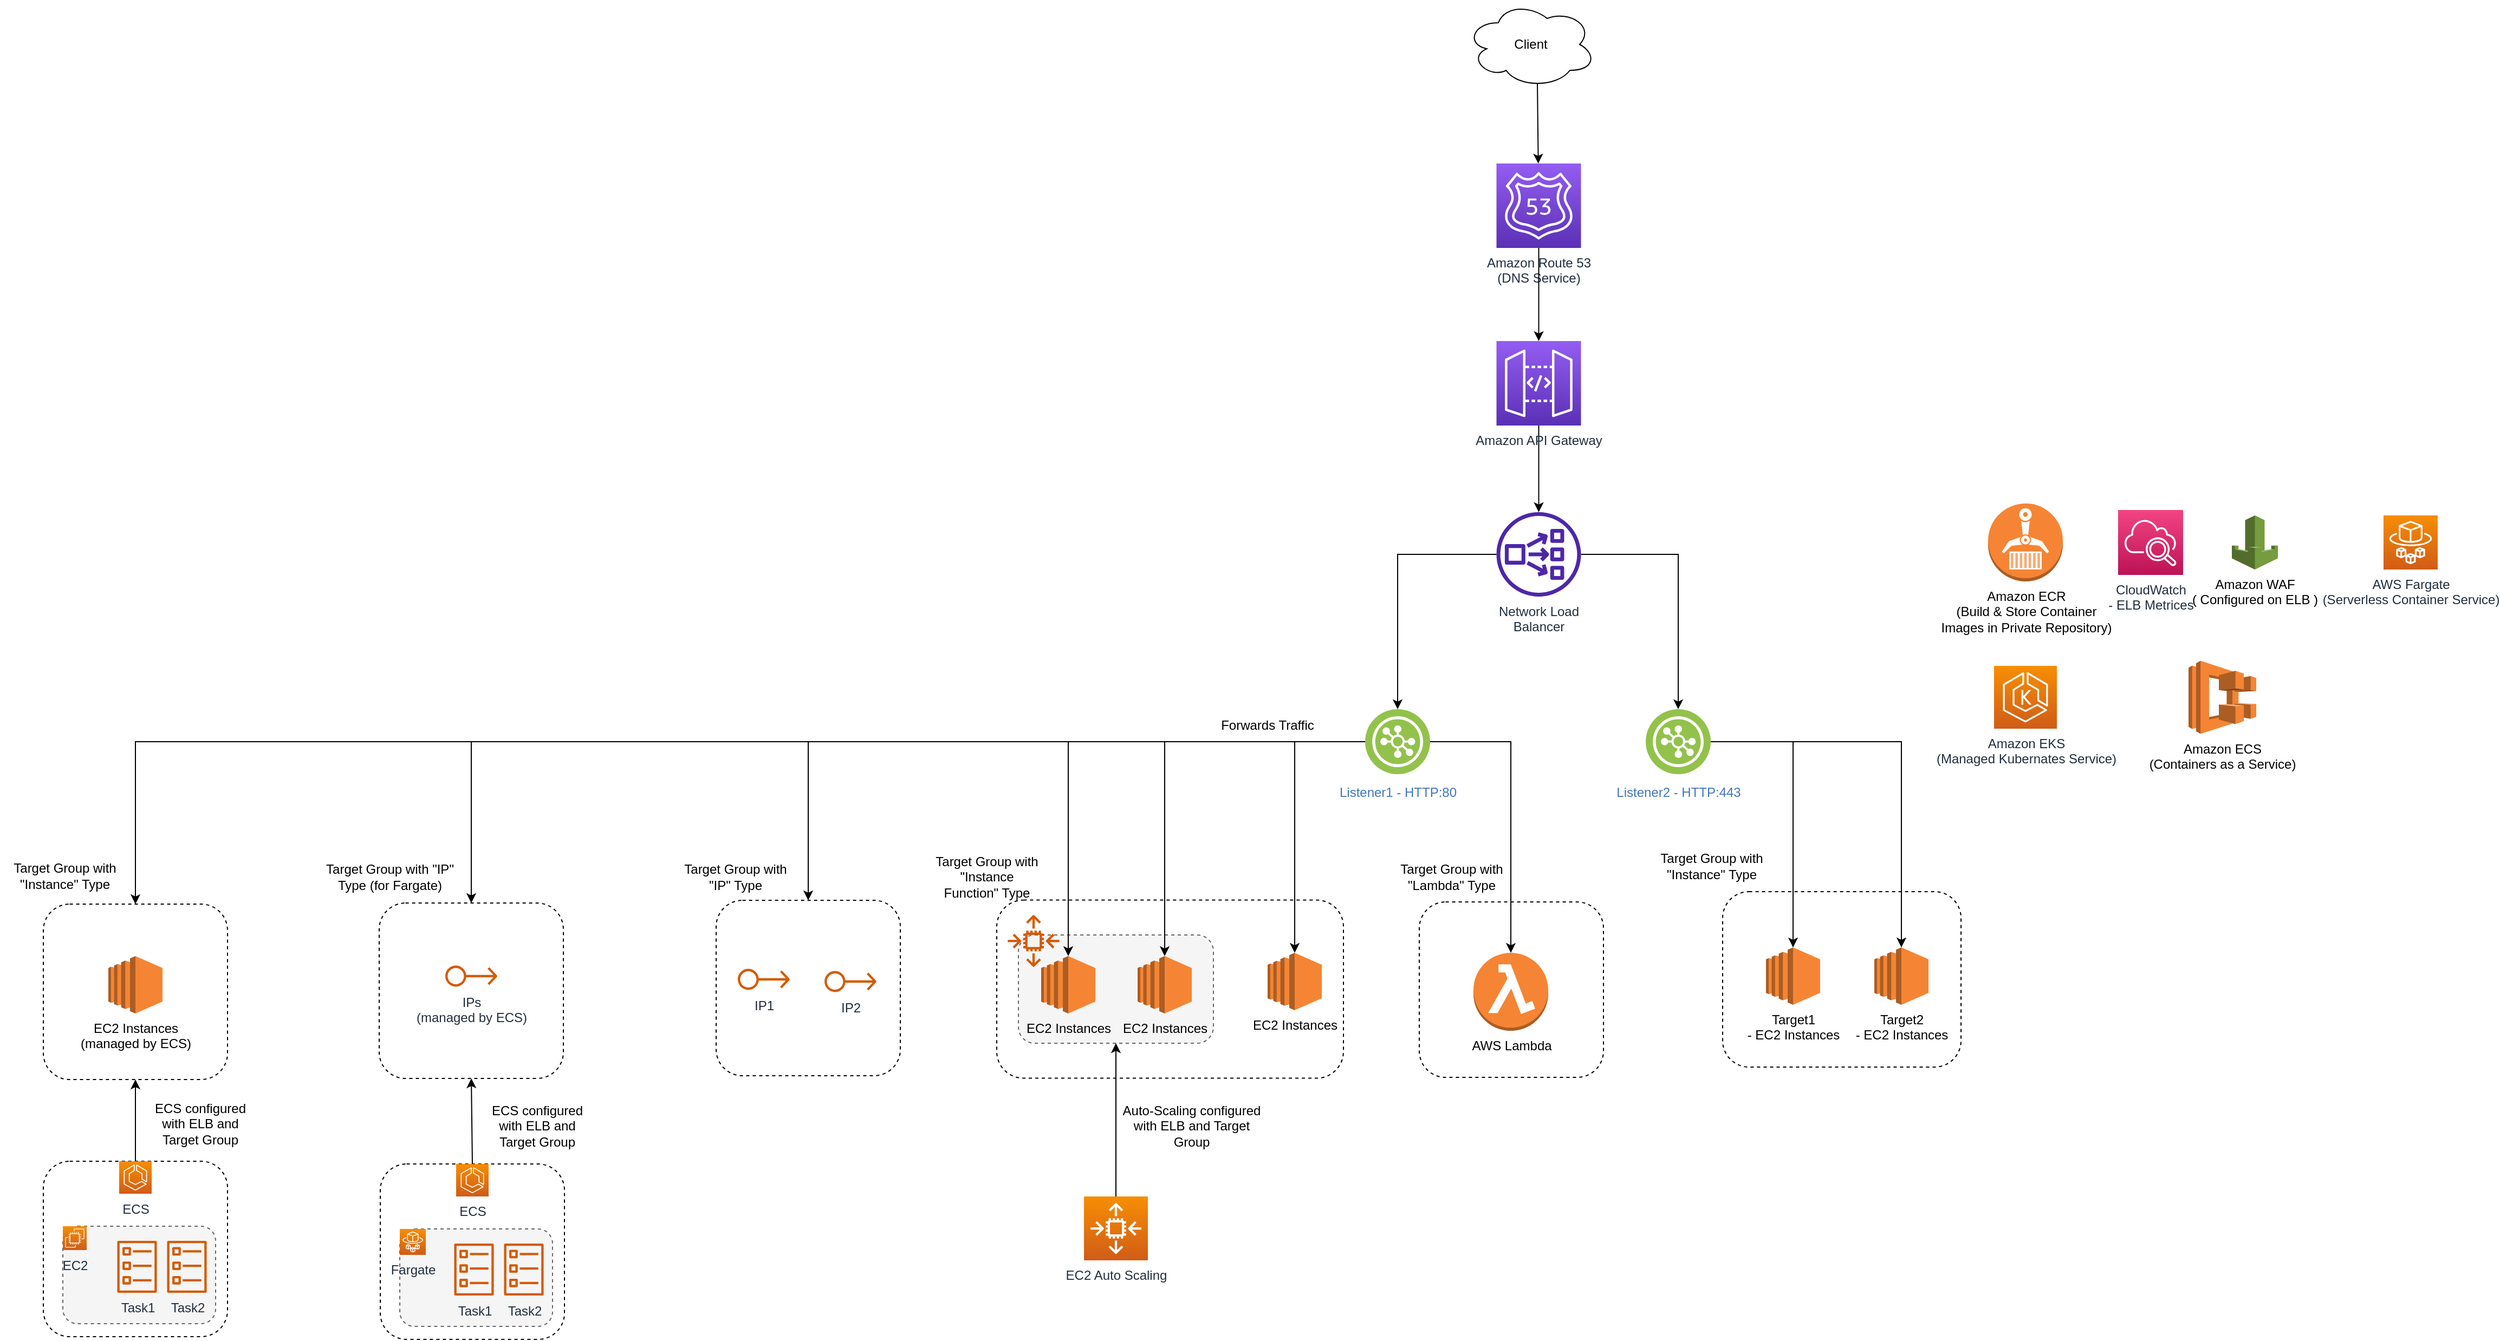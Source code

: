 <mxfile version="20.3.0" type="device"><diagram id="__ksJtK7-5MH5UrOOcdg" name="Page-1"><mxGraphModel dx="2646" dy="1678" grid="1" gridSize="10" guides="1" tooltips="1" connect="1" arrows="1" fold="1" page="1" pageScale="1" pageWidth="850" pageHeight="1100" math="0" shadow="0"><root><mxCell id="0"/><mxCell id="1" parent="0"/><mxCell id="5AKaN0Akjw0j9jSai1ld-18" value="" style="rounded=1;whiteSpace=wrap;html=1;dashed=1;" parent="1" vertex="1"><mxGeometry x="-419" y="656.5" width="170" height="162" as="geometry"/></mxCell><mxCell id="5AKaN0Akjw0j9jSai1ld-5" value="" style="rounded=1;whiteSpace=wrap;html=1;dashed=1;" parent="1" vertex="1"><mxGeometry x="-160" y="656.25" width="320" height="164.5" as="geometry"/></mxCell><mxCell id="ycCjFc4vynSA3hbOtIFr-9" value="" style="rounded=1;whiteSpace=wrap;html=1;dashed=1;fillColor=#f5f5f5;fontColor=#333333;strokeColor=#666666;" parent="1" vertex="1"><mxGeometry x="-140" y="688.5" width="180" height="100" as="geometry"/></mxCell><mxCell id="ycCjFc4vynSA3hbOtIFr-1" value="Client" style="ellipse;shape=cloud;whiteSpace=wrap;html=1;" parent="1" vertex="1"><mxGeometry x="273" y="-174" width="120" height="80" as="geometry"/></mxCell><mxCell id="ycCjFc4vynSA3hbOtIFr-2" value="Amazon Route 53&lt;br&gt;&lt;div&gt;(DNS Service)&lt;/div&gt;&lt;div&gt;&lt;br&gt;&lt;/div&gt;" style="sketch=0;points=[[0,0,0],[0.25,0,0],[0.5,0,0],[0.75,0,0],[1,0,0],[0,1,0],[0.25,1,0],[0.5,1,0],[0.75,1,0],[1,1,0],[0,0.25,0],[0,0.5,0],[0,0.75,0],[1,0.25,0],[1,0.5,0],[1,0.75,0]];outlineConnect=0;fontColor=#232F3E;gradientColor=#945DF2;gradientDirection=north;fillColor=#5A30B5;strokeColor=#ffffff;dashed=0;verticalLabelPosition=bottom;verticalAlign=top;align=center;html=1;fontSize=12;fontStyle=0;aspect=fixed;shape=mxgraph.aws4.resourceIcon;resIcon=mxgraph.aws4.route_53;" parent="1" vertex="1"><mxGeometry x="301.25" y="-24" width="78" height="78" as="geometry"/></mxCell><mxCell id="ycCjFc4vynSA3hbOtIFr-3" value="" style="endArrow=classic;html=1;rounded=0;exitX=0.55;exitY=0.95;exitDx=0;exitDy=0;exitPerimeter=0;" parent="1" source="ycCjFc4vynSA3hbOtIFr-1" target="ycCjFc4vynSA3hbOtIFr-2" edge="1"><mxGeometry width="50" height="50" relative="1" as="geometry"><mxPoint x="400" y="146" as="sourcePoint"/><mxPoint x="450" y="-4" as="targetPoint"/></mxGeometry></mxCell><mxCell id="ycCjFc4vynSA3hbOtIFr-6" value="" style="endArrow=classic;html=1;rounded=0;exitX=0.5;exitY=1;exitDx=0;exitDy=0;exitPerimeter=0;startArrow=none;" parent="1" source="8sEFhXCJSDw4Z440Chyd-1" target="t8V7ow1ved4RTx0nJEmX-1" edge="1"><mxGeometry width="50" height="50" relative="1" as="geometry"><mxPoint x="400" y="310" as="sourcePoint"/><mxPoint x="340.25" y="310" as="targetPoint"/></mxGeometry></mxCell><mxCell id="ycCjFc4vynSA3hbOtIFr-7" value="EC2 Instances" style="outlineConnect=0;dashed=0;verticalLabelPosition=bottom;verticalAlign=top;align=center;html=1;shape=mxgraph.aws3.ec2;fillColor=#F58534;gradientColor=none;" parent="1" vertex="1"><mxGeometry x="-119" y="708" width="50" height="53" as="geometry"/></mxCell><mxCell id="ycCjFc4vynSA3hbOtIFr-10" value="Auto-Scaling configured with ELB and Target Group" style="text;html=1;strokeColor=none;fillColor=none;align=center;verticalAlign=middle;whiteSpace=wrap;rounded=0;dashed=1;" parent="1" vertex="1"><mxGeometry x="-45" y="850" width="130" height="30" as="geometry"/></mxCell><mxCell id="ycCjFc4vynSA3hbOtIFr-12" value="&lt;div&gt;CloudWatch &lt;br&gt;&lt;/div&gt;&lt;div&gt;- ELB Metrices&lt;/div&gt;" style="sketch=0;points=[[0,0,0],[0.25,0,0],[0.5,0,0],[0.75,0,0],[1,0,0],[0,1,0],[0.25,1,0],[0.5,1,0],[0.75,1,0],[1,1,0],[0,0.25,0],[0,0.5,0],[0,0.75,0],[1,0.25,0],[1,0.5,0],[1,0.75,0]];points=[[0,0,0],[0.25,0,0],[0.5,0,0],[0.75,0,0],[1,0,0],[0,1,0],[0.25,1,0],[0.5,1,0],[0.75,1,0],[1,1,0],[0,0.25,0],[0,0.5,0],[0,0.75,0],[1,0.25,0],[1,0.5,0],[1,0.75,0]];outlineConnect=0;fontColor=#232F3E;gradientColor=#F34482;gradientDirection=north;fillColor=#BC1356;strokeColor=#ffffff;dashed=0;verticalLabelPosition=bottom;verticalAlign=top;align=center;html=1;fontSize=12;fontStyle=0;aspect=fixed;shape=mxgraph.aws4.resourceIcon;resIcon=mxgraph.aws4.cloudwatch_2;" parent="1" vertex="1"><mxGeometry x="875" y="296" width="60" height="60" as="geometry"/></mxCell><mxCell id="ycCjFc4vynSA3hbOtIFr-13" value="&lt;div&gt;Amazon ECS&lt;br&gt;(Containers as a Service)&lt;/div&gt;" style="outlineConnect=0;dashed=0;verticalLabelPosition=bottom;verticalAlign=top;align=center;html=1;shape=mxgraph.aws3.ecs;fillColor=#F58534;gradientColor=none;" parent="1" vertex="1"><mxGeometry x="940" y="435.25" width="62.5" height="67.5" as="geometry"/></mxCell><mxCell id="ycCjFc4vynSA3hbOtIFr-32" value="Amazon EKS&lt;br&gt;(Managed Kubernates Service)" style="sketch=0;points=[[0,0,0],[0.25,0,0],[0.5,0,0],[0.75,0,0],[1,0,0],[0,1,0],[0.25,1,0],[0.5,1,0],[0.75,1,0],[1,1,0],[0,0.25,0],[0,0.5,0],[0,0.75,0],[1,0.25,0],[1,0.5,0],[1,0.75,0]];outlineConnect=0;fontColor=#232F3E;gradientColor=#F78E04;gradientDirection=north;fillColor=#D05C17;strokeColor=#ffffff;dashed=0;verticalLabelPosition=bottom;verticalAlign=top;align=center;html=1;fontSize=12;fontStyle=0;aspect=fixed;shape=mxgraph.aws4.resourceIcon;resIcon=mxgraph.aws4.eks;" parent="1" vertex="1"><mxGeometry x="760.5" y="440" width="58" height="58" as="geometry"/></mxCell><mxCell id="ycCjFc4vynSA3hbOtIFr-35" value="&lt;div&gt;Amazon WAF &lt;br&gt;&lt;/div&gt;&lt;div&gt;( Configured on ELB )&lt;/div&gt;" style="outlineConnect=0;dashed=0;verticalLabelPosition=bottom;verticalAlign=top;align=center;html=1;shape=mxgraph.aws3.waf;fillColor=#759C3E;gradientColor=none;" parent="1" vertex="1"><mxGeometry x="980" y="301" width="42.5" height="50" as="geometry"/></mxCell><mxCell id="ycCjFc4vynSA3hbOtIFr-36" style="edgeStyle=orthogonalEdgeStyle;rounded=0;orthogonalLoop=1;jettySize=auto;html=1;exitX=0.5;exitY=1;exitDx=0;exitDy=0;exitPerimeter=0;" parent="1" source="ycCjFc4vynSA3hbOtIFr-12" target="ycCjFc4vynSA3hbOtIFr-12" edge="1"><mxGeometry relative="1" as="geometry"/></mxCell><mxCell id="GSoswMRioBumPXiffmeP-1" value="" style="sketch=0;outlineConnect=0;fontColor=#232F3E;gradientColor=none;fillColor=#D45B07;strokeColor=none;dashed=0;verticalLabelPosition=bottom;verticalAlign=top;align=center;html=1;fontSize=12;fontStyle=0;aspect=fixed;pointerEvents=1;shape=mxgraph.aws4.auto_scaling2;" parent="1" vertex="1"><mxGeometry x="-150" y="670" width="48" height="48" as="geometry"/></mxCell><mxCell id="-u78DdXO_ubPV5Eq7DE1-2" value="Amazon ECR&lt;br&gt;(Build &amp;amp; Store Container &lt;br&gt;Images in Private Repository)" style="outlineConnect=0;dashed=0;verticalLabelPosition=bottom;verticalAlign=top;align=center;html=1;shape=mxgraph.aws3.ecr;fillColor=#F58534;gradientColor=none;" parent="1" vertex="1"><mxGeometry x="755" y="290" width="69" height="72" as="geometry"/></mxCell><mxCell id="-u78DdXO_ubPV5Eq7DE1-4" value="AWS Fargate&lt;br&gt;(Serverless Container Service)" style="sketch=0;points=[[0,0,0],[0.25,0,0],[0.5,0,0],[0.75,0,0],[1,0,0],[0,1,0],[0.25,1,0],[0.5,1,0],[0.75,1,0],[1,1,0],[0,0.25,0],[0,0.5,0],[0,0.75,0],[1,0.25,0],[1,0.5,0],[1,0.75,0]];outlineConnect=0;fontColor=#232F3E;gradientColor=#F78E04;gradientDirection=north;fillColor=#D05C17;strokeColor=#ffffff;dashed=0;verticalLabelPosition=bottom;verticalAlign=top;align=center;html=1;fontSize=12;fontStyle=0;aspect=fixed;shape=mxgraph.aws4.resourceIcon;resIcon=mxgraph.aws4.fargate;" parent="1" vertex="1"><mxGeometry x="1120" y="301" width="50" height="50" as="geometry"/></mxCell><mxCell id="t8V7ow1ved4RTx0nJEmX-1" value="Network Load &lt;br&gt;Balancer" style="sketch=0;outlineConnect=0;fontColor=#232F3E;gradientColor=none;fillColor=#4D27AA;strokeColor=none;dashed=0;verticalLabelPosition=bottom;verticalAlign=top;align=center;html=1;fontSize=12;fontStyle=0;aspect=fixed;pointerEvents=1;shape=mxgraph.aws4.network_load_balancer;" parent="1" vertex="1"><mxGeometry x="301.25" y="298" width="78" height="78" as="geometry"/></mxCell><mxCell id="8sEFhXCJSDw4Z440Chyd-1" value="Amazon API Gateway" style="sketch=0;points=[[0,0,0],[0.25,0,0],[0.5,0,0],[0.75,0,0],[1,0,0],[0,1,0],[0.25,1,0],[0.5,1,0],[0.75,1,0],[1,1,0],[0,0.25,0],[0,0.5,0],[0,0.75,0],[1,0.25,0],[1,0.5,0],[1,0.75,0]];outlineConnect=0;fontColor=#232F3E;gradientColor=#945DF2;gradientDirection=north;fillColor=#5A30B5;strokeColor=#ffffff;dashed=0;verticalLabelPosition=bottom;verticalAlign=top;align=center;html=1;fontSize=12;fontStyle=0;aspect=fixed;shape=mxgraph.aws4.resourceIcon;resIcon=mxgraph.aws4.api_gateway;" parent="1" vertex="1"><mxGeometry x="301.25" y="140" width="78" height="78" as="geometry"/></mxCell><mxCell id="8sEFhXCJSDw4Z440Chyd-3" value="" style="endArrow=classic;html=1;rounded=0;exitX=0.5;exitY=1;exitDx=0;exitDy=0;exitPerimeter=0;entryX=0.5;entryY=0;entryDx=0;entryDy=0;entryPerimeter=0;" parent="1" source="ycCjFc4vynSA3hbOtIFr-2" target="8sEFhXCJSDw4Z440Chyd-1" edge="1"><mxGeometry width="50" height="50" relative="1" as="geometry"><mxPoint x="240" y="110" as="sourcePoint"/><mxPoint x="290" y="60" as="targetPoint"/></mxGeometry></mxCell><mxCell id="5AKaN0Akjw0j9jSai1ld-1" value="Listener1 - HTTP:80" style="aspect=fixed;perimeter=ellipsePerimeter;html=1;align=center;shadow=0;dashed=0;fontColor=#4277BB;labelBackgroundColor=#ffffff;fontSize=12;spacingTop=3;image;image=img/lib/ibm/vpc/LoadBalancerListener.svg;" parent="1" vertex="1"><mxGeometry x="180" y="480" width="60" height="60" as="geometry"/></mxCell><mxCell id="5AKaN0Akjw0j9jSai1ld-2" value="Listener2 - HTTP:443" style="aspect=fixed;perimeter=ellipsePerimeter;html=1;align=center;shadow=0;dashed=0;fontColor=#4277BB;labelBackgroundColor=#ffffff;fontSize=12;spacingTop=3;image;image=img/lib/ibm/vpc/LoadBalancerListener.svg;" parent="1" vertex="1"><mxGeometry x="439" y="480" width="60" height="60" as="geometry"/></mxCell><mxCell id="5AKaN0Akjw0j9jSai1ld-3" value="" style="endArrow=classic;html=1;rounded=0;entryX=0.5;entryY=0;entryDx=0;entryDy=0;edgeStyle=orthogonalEdgeStyle;" parent="1" source="t8V7ow1ved4RTx0nJEmX-1" target="5AKaN0Akjw0j9jSai1ld-1" edge="1"><mxGeometry width="50" height="50" relative="1" as="geometry"><mxPoint x="290" y="500" as="sourcePoint"/><mxPoint x="340" y="450" as="targetPoint"/></mxGeometry></mxCell><mxCell id="5AKaN0Akjw0j9jSai1ld-4" value="" style="endArrow=classic;html=1;rounded=0;entryX=0.5;entryY=0;entryDx=0;entryDy=0;edgeStyle=orthogonalEdgeStyle;" parent="1" source="t8V7ow1ved4RTx0nJEmX-1" target="5AKaN0Akjw0j9jSai1ld-2" edge="1"><mxGeometry width="50" height="50" relative="1" as="geometry"><mxPoint x="290" y="500" as="sourcePoint"/><mxPoint x="340" y="450" as="targetPoint"/></mxGeometry></mxCell><mxCell id="5AKaN0Akjw0j9jSai1ld-6" value="EC2 Instances" style="outlineConnect=0;dashed=0;verticalLabelPosition=bottom;verticalAlign=top;align=center;html=1;shape=mxgraph.aws3.ec2;fillColor=#F58534;gradientColor=none;" parent="1" vertex="1"><mxGeometry x="-30" y="708" width="50" height="53" as="geometry"/></mxCell><mxCell id="5AKaN0Akjw0j9jSai1ld-7" value="EC2 Instances" style="outlineConnect=0;dashed=0;verticalLabelPosition=bottom;verticalAlign=top;align=center;html=1;shape=mxgraph.aws3.ec2;fillColor=#F58534;gradientColor=none;" parent="1" vertex="1"><mxGeometry x="90" y="705" width="50" height="53" as="geometry"/></mxCell><mxCell id="5AKaN0Akjw0j9jSai1ld-8" value="Target Group with &quot;Instance Function&quot; Type" style="text;html=1;strokeColor=none;fillColor=none;align=center;verticalAlign=middle;whiteSpace=wrap;rounded=0;dashed=1;" parent="1" vertex="1"><mxGeometry x="-219" y="620" width="100" height="30" as="geometry"/></mxCell><mxCell id="5AKaN0Akjw0j9jSai1ld-9" value="" style="endArrow=classic;html=1;rounded=0;exitX=0;exitY=0.5;exitDx=0;exitDy=0;entryX=0.5;entryY=0;entryDx=0;entryDy=0;entryPerimeter=0;edgeStyle=orthogonalEdgeStyle;" parent="1" source="5AKaN0Akjw0j9jSai1ld-1" target="ycCjFc4vynSA3hbOtIFr-7" edge="1"><mxGeometry width="50" height="50" relative="1" as="geometry"><mxPoint x="200" y="710" as="sourcePoint"/><mxPoint x="250" y="660" as="targetPoint"/></mxGeometry></mxCell><mxCell id="5AKaN0Akjw0j9jSai1ld-10" value="" style="endArrow=classic;html=1;rounded=0;edgeStyle=orthogonalEdgeStyle;" parent="1" source="5AKaN0Akjw0j9jSai1ld-1" target="5AKaN0Akjw0j9jSai1ld-7" edge="1"><mxGeometry width="50" height="50" relative="1" as="geometry"><mxPoint x="200" y="710" as="sourcePoint"/><mxPoint x="250" y="660" as="targetPoint"/></mxGeometry></mxCell><mxCell id="5AKaN0Akjw0j9jSai1ld-11" value="" style="endArrow=classic;html=1;rounded=0;entryX=0.5;entryY=0;entryDx=0;entryDy=0;entryPerimeter=0;edgeStyle=orthogonalEdgeStyle;" parent="1" source="5AKaN0Akjw0j9jSai1ld-1" target="5AKaN0Akjw0j9jSai1ld-6" edge="1"><mxGeometry width="50" height="50" relative="1" as="geometry"><mxPoint x="200" y="710" as="sourcePoint"/><mxPoint x="250" y="660" as="targetPoint"/></mxGeometry></mxCell><mxCell id="5AKaN0Akjw0j9jSai1ld-12" value="" style="rounded=1;whiteSpace=wrap;html=1;dashed=1;" parent="1" vertex="1"><mxGeometry x="230" y="658" width="170" height="162" as="geometry"/></mxCell><mxCell id="5AKaN0Akjw0j9jSai1ld-13" value="AWS Lambda" style="outlineConnect=0;dashed=0;verticalLabelPosition=bottom;verticalAlign=top;align=center;html=1;shape=mxgraph.aws3.lambda_function;fillColor=#F58534;gradientColor=none;" parent="1" vertex="1"><mxGeometry x="280" y="705" width="69" height="72" as="geometry"/></mxCell><mxCell id="5AKaN0Akjw0j9jSai1ld-15" value="Target Group with &quot;Lambda&quot; Type" style="text;html=1;strokeColor=none;fillColor=none;align=center;verticalAlign=middle;whiteSpace=wrap;rounded=0;dashed=1;" parent="1" vertex="1"><mxGeometry x="210" y="620" width="100" height="30" as="geometry"/></mxCell><mxCell id="5AKaN0Akjw0j9jSai1ld-16" value="" style="endArrow=classic;html=1;rounded=0;exitX=1;exitY=0.5;exitDx=0;exitDy=0;entryX=0.5;entryY=0;entryDx=0;entryDy=0;entryPerimeter=0;edgeStyle=orthogonalEdgeStyle;" parent="1" source="5AKaN0Akjw0j9jSai1ld-1" target="5AKaN0Akjw0j9jSai1ld-13" edge="1"><mxGeometry width="50" height="50" relative="1" as="geometry"><mxPoint x="130" y="610" as="sourcePoint"/><mxPoint x="180" y="560" as="targetPoint"/></mxGeometry></mxCell><mxCell id="5AKaN0Akjw0j9jSai1ld-17" value="IP1" style="sketch=0;outlineConnect=0;fontColor=#232F3E;gradientColor=none;fillColor=#D45B07;strokeColor=none;dashed=0;verticalLabelPosition=bottom;verticalAlign=top;align=center;html=1;fontSize=12;fontStyle=0;aspect=fixed;pointerEvents=1;shape=mxgraph.aws4.elastic_ip_address;" parent="1" vertex="1"><mxGeometry x="-399" y="719.5" width="48" height="20" as="geometry"/></mxCell><mxCell id="5AKaN0Akjw0j9jSai1ld-19" value="Target Group with &quot;IP&quot; Type" style="text;html=1;strokeColor=none;fillColor=none;align=center;verticalAlign=middle;whiteSpace=wrap;rounded=0;dashed=1;" parent="1" vertex="1"><mxGeometry x="-451" y="620" width="100" height="30" as="geometry"/></mxCell><mxCell id="5AKaN0Akjw0j9jSai1ld-20" value="IP2" style="sketch=0;outlineConnect=0;fontColor=#232F3E;gradientColor=none;fillColor=#D45B07;strokeColor=none;dashed=0;verticalLabelPosition=bottom;verticalAlign=top;align=center;html=1;fontSize=12;fontStyle=0;aspect=fixed;pointerEvents=1;shape=mxgraph.aws4.elastic_ip_address;" parent="1" vertex="1"><mxGeometry x="-319" y="721.5" width="48" height="20" as="geometry"/></mxCell><mxCell id="5AKaN0Akjw0j9jSai1ld-21" value="" style="endArrow=classic;html=1;rounded=0;entryX=0.5;entryY=0;entryDx=0;entryDy=0;edgeStyle=orthogonalEdgeStyle;" parent="1" source="5AKaN0Akjw0j9jSai1ld-1" target="5AKaN0Akjw0j9jSai1ld-18" edge="1"><mxGeometry width="50" height="50" relative="1" as="geometry"><mxPoint x="-70" y="620" as="sourcePoint"/><mxPoint x="-20" y="570" as="targetPoint"/></mxGeometry></mxCell><mxCell id="5AKaN0Akjw0j9jSai1ld-22" value="" style="rounded=1;whiteSpace=wrap;html=1;dashed=1;" parent="1" vertex="1"><mxGeometry x="510" y="648.5" width="220" height="162" as="geometry"/></mxCell><mxCell id="5AKaN0Akjw0j9jSai1ld-23" value="Target1 &lt;br&gt;- EC2 Instances" style="outlineConnect=0;dashed=0;verticalLabelPosition=bottom;verticalAlign=top;align=center;html=1;shape=mxgraph.aws3.ec2;fillColor=#F58534;gradientColor=none;" parent="1" vertex="1"><mxGeometry x="550" y="700" width="50" height="53" as="geometry"/></mxCell><mxCell id="5AKaN0Akjw0j9jSai1ld-24" value="Target Group with &quot;Instance&quot; Type" style="text;html=1;strokeColor=none;fillColor=none;align=center;verticalAlign=middle;whiteSpace=wrap;rounded=0;dashed=1;" parent="1" vertex="1"><mxGeometry x="450" y="610" width="100" height="30" as="geometry"/></mxCell><mxCell id="5AKaN0Akjw0j9jSai1ld-25" value="" style="endArrow=classic;html=1;rounded=0;exitX=1;exitY=0.5;exitDx=0;exitDy=0;entryX=0.5;entryY=0;entryDx=0;entryDy=0;edgeStyle=orthogonalEdgeStyle;entryPerimeter=0;" parent="1" source="5AKaN0Akjw0j9jSai1ld-2" target="5AKaN0Akjw0j9jSai1ld-23" edge="1"><mxGeometry width="50" height="50" relative="1" as="geometry"><mxPoint x="240" y="690" as="sourcePoint"/><mxPoint x="290" y="640" as="targetPoint"/></mxGeometry></mxCell><mxCell id="5AKaN0Akjw0j9jSai1ld-26" value="Target2 &lt;br&gt;- EC2 Instances" style="outlineConnect=0;dashed=0;verticalLabelPosition=bottom;verticalAlign=top;align=center;html=1;shape=mxgraph.aws3.ec2;fillColor=#F58534;gradientColor=none;" parent="1" vertex="1"><mxGeometry x="650" y="700" width="50" height="53" as="geometry"/></mxCell><mxCell id="5AKaN0Akjw0j9jSai1ld-27" value="" style="endArrow=classic;html=1;rounded=0;exitX=1;exitY=0.5;exitDx=0;exitDy=0;entryX=0.5;entryY=0;entryDx=0;entryDy=0;entryPerimeter=0;edgeStyle=orthogonalEdgeStyle;" parent="1" source="5AKaN0Akjw0j9jSai1ld-2" target="5AKaN0Akjw0j9jSai1ld-26" edge="1"><mxGeometry width="50" height="50" relative="1" as="geometry"><mxPoint x="470" y="680" as="sourcePoint"/><mxPoint x="520" y="630" as="targetPoint"/></mxGeometry></mxCell><mxCell id="5AKaN0Akjw0j9jSai1ld-28" value="Forwards Traffic" style="text;html=1;strokeColor=none;fillColor=none;align=center;verticalAlign=middle;whiteSpace=wrap;rounded=0;dashed=1;" parent="1" vertex="1"><mxGeometry x="40" y="480" width="100" height="30" as="geometry"/></mxCell><mxCell id="5AKaN0Akjw0j9jSai1ld-29" value="" style="rounded=1;whiteSpace=wrap;html=1;dashed=1;" parent="1" vertex="1"><mxGeometry x="-730" y="659" width="170" height="162" as="geometry"/></mxCell><mxCell id="5AKaN0Akjw0j9jSai1ld-30" value="Target Group with &quot;IP&quot; Type (for Fargate)" style="text;html=1;strokeColor=none;fillColor=none;align=center;verticalAlign=middle;whiteSpace=wrap;rounded=0;dashed=1;" parent="1" vertex="1"><mxGeometry x="-780" y="620" width="120" height="30" as="geometry"/></mxCell><mxCell id="5AKaN0Akjw0j9jSai1ld-31" value="" style="endArrow=classic;html=1;rounded=0;exitX=0;exitY=0.5;exitDx=0;exitDy=0;entryX=0.5;entryY=0;entryDx=0;entryDy=0;edgeStyle=orthogonalEdgeStyle;" parent="1" source="5AKaN0Akjw0j9jSai1ld-1" target="5AKaN0Akjw0j9jSai1ld-29" edge="1"><mxGeometry width="50" height="50" relative="1" as="geometry"><mxPoint x="-470" y="750" as="sourcePoint"/><mxPoint x="-420" y="700" as="targetPoint"/></mxGeometry></mxCell><mxCell id="5AKaN0Akjw0j9jSai1ld-32" value="" style="rounded=1;whiteSpace=wrap;html=1;dashed=1;" parent="1" vertex="1"><mxGeometry x="-729" y="900" width="170" height="162" as="geometry"/></mxCell><mxCell id="5AKaN0Akjw0j9jSai1ld-33" value="ECS" style="sketch=0;points=[[0,0,0],[0.25,0,0],[0.5,0,0],[0.75,0,0],[1,0,0],[0,1,0],[0.25,1,0],[0.5,1,0],[0.75,1,0],[1,1,0],[0,0.25,0],[0,0.5,0],[0,0.75,0],[1,0.25,0],[1,0.5,0],[1,0.75,0]];outlineConnect=0;fontColor=#232F3E;gradientColor=#F78E04;gradientDirection=north;fillColor=#D05C17;strokeColor=#ffffff;dashed=0;verticalLabelPosition=bottom;verticalAlign=top;align=center;html=1;fontSize=12;fontStyle=0;aspect=fixed;shape=mxgraph.aws4.resourceIcon;resIcon=mxgraph.aws4.ecs;" parent="1" vertex="1"><mxGeometry x="-659" y="900" width="30" height="30" as="geometry"/></mxCell><mxCell id="5AKaN0Akjw0j9jSai1ld-35" value="" style="rounded=1;whiteSpace=wrap;html=1;dashed=1;fillColor=#f5f5f5;fontColor=#333333;strokeColor=#666666;" parent="1" vertex="1"><mxGeometry x="-711" y="960" width="141" height="90" as="geometry"/></mxCell><mxCell id="5AKaN0Akjw0j9jSai1ld-34" value="Task1" style="sketch=0;outlineConnect=0;fontColor=#232F3E;gradientColor=none;fillColor=#D45B07;strokeColor=none;dashed=0;verticalLabelPosition=bottom;verticalAlign=top;align=center;html=1;fontSize=12;fontStyle=0;aspect=fixed;pointerEvents=1;shape=mxgraph.aws4.ecs_task;" parent="1" vertex="1"><mxGeometry x="-661" y="973.5" width="37" height="48" as="geometry"/></mxCell><mxCell id="5AKaN0Akjw0j9jSai1ld-36" value="Task2" style="sketch=0;outlineConnect=0;fontColor=#232F3E;gradientColor=none;fillColor=#D45B07;strokeColor=none;dashed=0;verticalLabelPosition=bottom;verticalAlign=top;align=center;html=1;fontSize=12;fontStyle=0;aspect=fixed;pointerEvents=1;shape=mxgraph.aws4.ecs_task;" parent="1" vertex="1"><mxGeometry x="-615" y="973.5" width="37" height="48" as="geometry"/></mxCell><mxCell id="5AKaN0Akjw0j9jSai1ld-37" value="Fargate" style="sketch=0;points=[[0,0,0],[0.25,0,0],[0.5,0,0],[0.75,0,0],[1,0,0],[0,1,0],[0.25,1,0],[0.5,1,0],[0.75,1,0],[1,1,0],[0,0.25,0],[0,0.5,0],[0,0.75,0],[1,0.25,0],[1,0.5,0],[1,0.75,0]];outlineConnect=0;fontColor=#232F3E;gradientColor=#F78E04;gradientDirection=north;fillColor=#D05C17;strokeColor=#ffffff;dashed=0;verticalLabelPosition=bottom;verticalAlign=top;align=center;html=1;fontSize=12;fontStyle=0;aspect=fixed;shape=mxgraph.aws4.resourceIcon;resIcon=mxgraph.aws4.fargate;" parent="1" vertex="1"><mxGeometry x="-711" y="960" width="24" height="24" as="geometry"/></mxCell><mxCell id="5AKaN0Akjw0j9jSai1ld-38" value="" style="endArrow=classic;html=1;rounded=0;exitX=0.5;exitY=0;exitDx=0;exitDy=0;exitPerimeter=0;entryX=0.5;entryY=1;entryDx=0;entryDy=0;" parent="1" source="5AKaN0Akjw0j9jSai1ld-33" target="5AKaN0Akjw0j9jSai1ld-29" edge="1"><mxGeometry width="50" height="50" relative="1" as="geometry"><mxPoint x="-590" y="820" as="sourcePoint"/><mxPoint x="-540" y="770" as="targetPoint"/></mxGeometry></mxCell><mxCell id="5AKaN0Akjw0j9jSai1ld-39" value="ECS configured with ELB and Target Group" style="text;html=1;strokeColor=none;fillColor=none;align=center;verticalAlign=middle;whiteSpace=wrap;rounded=0;dashed=1;" parent="1" vertex="1"><mxGeometry x="-638" y="850" width="108" height="30" as="geometry"/></mxCell><mxCell id="V-TWk_motYdJUrmZWia4-1" value="" style="rounded=1;whiteSpace=wrap;html=1;dashed=1;" vertex="1" parent="1"><mxGeometry x="-1040" y="660" width="170" height="162" as="geometry"/></mxCell><mxCell id="V-TWk_motYdJUrmZWia4-2" value="Target Group with &quot;Instance&quot; Type" style="text;html=1;strokeColor=none;fillColor=none;align=center;verticalAlign=middle;whiteSpace=wrap;rounded=0;dashed=1;" vertex="1" parent="1"><mxGeometry x="-1080" y="618.5" width="120" height="30" as="geometry"/></mxCell><mxCell id="V-TWk_motYdJUrmZWia4-3" value="" style="rounded=1;whiteSpace=wrap;html=1;dashed=1;" vertex="1" parent="1"><mxGeometry x="-1040" y="897.5" width="170" height="162" as="geometry"/></mxCell><mxCell id="V-TWk_motYdJUrmZWia4-4" value="ECS" style="sketch=0;points=[[0,0,0],[0.25,0,0],[0.5,0,0],[0.75,0,0],[1,0,0],[0,1,0],[0.25,1,0],[0.5,1,0],[0.75,1,0],[1,1,0],[0,0.25,0],[0,0.5,0],[0,0.75,0],[1,0.25,0],[1,0.5,0],[1,0.75,0]];outlineConnect=0;fontColor=#232F3E;gradientColor=#F78E04;gradientDirection=north;fillColor=#D05C17;strokeColor=#ffffff;dashed=0;verticalLabelPosition=bottom;verticalAlign=top;align=center;html=1;fontSize=12;fontStyle=0;aspect=fixed;shape=mxgraph.aws4.resourceIcon;resIcon=mxgraph.aws4.ecs;" vertex="1" parent="1"><mxGeometry x="-970" y="897.5" width="30" height="30" as="geometry"/></mxCell><mxCell id="V-TWk_motYdJUrmZWia4-5" value="" style="rounded=1;whiteSpace=wrap;html=1;dashed=1;fillColor=#f5f5f5;fontColor=#333333;strokeColor=#666666;" vertex="1" parent="1"><mxGeometry x="-1022" y="957.5" width="141" height="90" as="geometry"/></mxCell><mxCell id="V-TWk_motYdJUrmZWia4-6" value="Task1" style="sketch=0;outlineConnect=0;fontColor=#232F3E;gradientColor=none;fillColor=#D45B07;strokeColor=none;dashed=0;verticalLabelPosition=bottom;verticalAlign=top;align=center;html=1;fontSize=12;fontStyle=0;aspect=fixed;pointerEvents=1;shape=mxgraph.aws4.ecs_task;" vertex="1" parent="1"><mxGeometry x="-972" y="971" width="37" height="48" as="geometry"/></mxCell><mxCell id="V-TWk_motYdJUrmZWia4-7" value="Task2" style="sketch=0;outlineConnect=0;fontColor=#232F3E;gradientColor=none;fillColor=#D45B07;strokeColor=none;dashed=0;verticalLabelPosition=bottom;verticalAlign=top;align=center;html=1;fontSize=12;fontStyle=0;aspect=fixed;pointerEvents=1;shape=mxgraph.aws4.ecs_task;" vertex="1" parent="1"><mxGeometry x="-926" y="971" width="37" height="48" as="geometry"/></mxCell><mxCell id="V-TWk_motYdJUrmZWia4-9" value="" style="endArrow=classic;html=1;rounded=0;exitX=0.5;exitY=0;exitDx=0;exitDy=0;exitPerimeter=0;" edge="1" parent="1" source="V-TWk_motYdJUrmZWia4-4" target="V-TWk_motYdJUrmZWia4-1"><mxGeometry width="50" height="50" relative="1" as="geometry"><mxPoint x="-901" y="817.5" as="sourcePoint"/><mxPoint x="-956" y="818.5" as="targetPoint"/></mxGeometry></mxCell><mxCell id="V-TWk_motYdJUrmZWia4-10" value="ECS configured with ELB and Target Group" style="text;html=1;strokeColor=none;fillColor=none;align=center;verticalAlign=middle;whiteSpace=wrap;rounded=0;dashed=1;" vertex="1" parent="1"><mxGeometry x="-949" y="847.5" width="108" height="30" as="geometry"/></mxCell><mxCell id="V-TWk_motYdJUrmZWia4-11" value="EC2" style="sketch=0;points=[[0,0,0],[0.25,0,0],[0.5,0,0],[0.75,0,0],[1,0,0],[0,1,0],[0.25,1,0],[0.5,1,0],[0.75,1,0],[1,1,0],[0,0.25,0],[0,0.5,0],[0,0.75,0],[1,0.25,0],[1,0.5,0],[1,0.75,0]];outlineConnect=0;fontColor=#232F3E;gradientColor=#F78E04;gradientDirection=north;fillColor=#D05C17;strokeColor=#ffffff;dashed=0;verticalLabelPosition=bottom;verticalAlign=top;align=center;html=1;fontSize=12;fontStyle=0;aspect=fixed;shape=mxgraph.aws4.resourceIcon;resIcon=mxgraph.aws4.ec2;" vertex="1" parent="1"><mxGeometry x="-1022" y="957.5" width="22" height="22" as="geometry"/></mxCell><mxCell id="V-TWk_motYdJUrmZWia4-12" value="IPs &lt;br&gt;(managed by ECS)" style="sketch=0;outlineConnect=0;fontColor=#232F3E;gradientColor=none;fillColor=#D45B07;strokeColor=none;dashed=0;verticalLabelPosition=bottom;verticalAlign=top;align=center;html=1;fontSize=12;fontStyle=0;aspect=fixed;pointerEvents=1;shape=mxgraph.aws4.elastic_ip_address;" vertex="1" parent="1"><mxGeometry x="-669" y="716.5" width="48" height="20" as="geometry"/></mxCell><mxCell id="V-TWk_motYdJUrmZWia4-13" value="EC2 Instances&lt;br&gt;(managed by ECS)" style="outlineConnect=0;dashed=0;verticalLabelPosition=bottom;verticalAlign=top;align=center;html=1;shape=mxgraph.aws3.ec2;fillColor=#F58534;gradientColor=none;" vertex="1" parent="1"><mxGeometry x="-980" y="708" width="50" height="53" as="geometry"/></mxCell><mxCell id="V-TWk_motYdJUrmZWia4-14" value="" style="endArrow=classic;html=1;rounded=0;exitX=0;exitY=0.5;exitDx=0;exitDy=0;entryX=0.5;entryY=0;entryDx=0;entryDy=0;edgeStyle=orthogonalEdgeStyle;" edge="1" parent="1" source="5AKaN0Akjw0j9jSai1ld-1" target="V-TWk_motYdJUrmZWia4-1"><mxGeometry width="50" height="50" relative="1" as="geometry"><mxPoint x="-520" y="500" as="sourcePoint"/><mxPoint x="-790" y="760" as="targetPoint"/></mxGeometry></mxCell><mxCell id="V-TWk_motYdJUrmZWia4-16" value="EC2 Auto Scaling" style="sketch=0;points=[[0,0,0],[0.25,0,0],[0.5,0,0],[0.75,0,0],[1,0,0],[0,1,0],[0.25,1,0],[0.5,1,0],[0.75,1,0],[1,1,0],[0,0.25,0],[0,0.5,0],[0,0.75,0],[1,0.25,0],[1,0.5,0],[1,0.75,0]];outlineConnect=0;fontColor=#232F3E;gradientColor=#F78E04;gradientDirection=north;fillColor=#D05C17;strokeColor=#ffffff;dashed=0;verticalLabelPosition=bottom;verticalAlign=top;align=center;html=1;fontSize=12;fontStyle=0;aspect=fixed;shape=mxgraph.aws4.resourceIcon;resIcon=mxgraph.aws4.auto_scaling2;" vertex="1" parent="1"><mxGeometry x="-79.5" y="930" width="59" height="59" as="geometry"/></mxCell><mxCell id="V-TWk_motYdJUrmZWia4-17" value="" style="endArrow=classic;html=1;rounded=0;exitX=0.5;exitY=0;exitDx=0;exitDy=0;exitPerimeter=0;" edge="1" parent="1" source="V-TWk_motYdJUrmZWia4-16" target="ycCjFc4vynSA3hbOtIFr-9"><mxGeometry width="50" height="50" relative="1" as="geometry"><mxPoint x="-360" y="820" as="sourcePoint"/><mxPoint x="-310" y="770" as="targetPoint"/></mxGeometry></mxCell></root></mxGraphModel></diagram></mxfile>